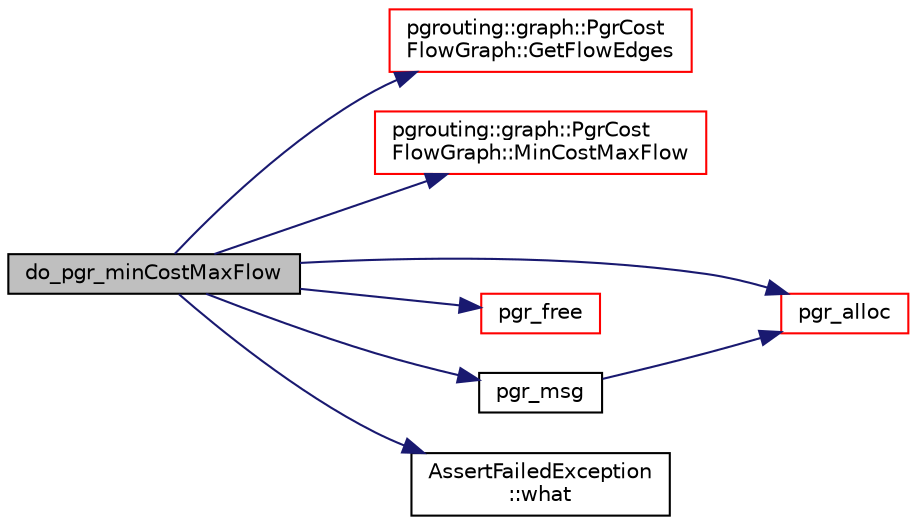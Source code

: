digraph "do_pgr_minCostMaxFlow"
{
  edge [fontname="Helvetica",fontsize="10",labelfontname="Helvetica",labelfontsize="10"];
  node [fontname="Helvetica",fontsize="10",shape=record];
  rankdir="LR";
  Node1 [label="do_pgr_minCostMaxFlow",height=0.2,width=0.4,color="black", fillcolor="grey75", style="filled", fontcolor="black"];
  Node1 -> Node2 [color="midnightblue",fontsize="10",style="solid",fontname="Helvetica"];
  Node2 [label="pgrouting::graph::PgrCost\lFlowGraph::GetFlowEdges",height=0.2,width=0.4,color="red", fillcolor="white", style="filled",URL="$classpgrouting_1_1graph_1_1PgrCostFlowGraph.html#ab2383ca17e75c6eae2d6d8bcadcccba3"];
  Node1 -> Node3 [color="midnightblue",fontsize="10",style="solid",fontname="Helvetica"];
  Node3 [label="pgrouting::graph::PgrCost\lFlowGraph::MinCostMaxFlow",height=0.2,width=0.4,color="red", fillcolor="white", style="filled",URL="$classpgrouting_1_1graph_1_1PgrCostFlowGraph.html#a28c4c1b3af55280347d2f79b8387ef90"];
  Node1 -> Node4 [color="midnightblue",fontsize="10",style="solid",fontname="Helvetica"];
  Node4 [label="pgr_alloc",height=0.2,width=0.4,color="red", fillcolor="white", style="filled",URL="$pgr__alloc_8hpp.html#ac9d34b4a4d403ed9f24050b973087a9c",tooltip="allocates memory "];
  Node1 -> Node5 [color="midnightblue",fontsize="10",style="solid",fontname="Helvetica"];
  Node5 [label="pgr_free",height=0.2,width=0.4,color="red", fillcolor="white", style="filled",URL="$pgr__alloc_8hpp.html#aae87e343d8516ca2c6a60dcfbbf7fde6"];
  Node1 -> Node6 [color="midnightblue",fontsize="10",style="solid",fontname="Helvetica"];
  Node6 [label="pgr_msg",height=0.2,width=0.4,color="black", fillcolor="white", style="filled",URL="$pgr__alloc_8cpp.html#a03fe028457780ee3a4d223cd7fe9d53e"];
  Node6 -> Node4 [color="midnightblue",fontsize="10",style="solid",fontname="Helvetica"];
  Node1 -> Node7 [color="midnightblue",fontsize="10",style="solid",fontname="Helvetica"];
  Node7 [label="AssertFailedException\l::what",height=0.2,width=0.4,color="black", fillcolor="white", style="filled",URL="$classAssertFailedException.html#aafd3ed0f0334f5a66586307c6db69fd2"];
}
